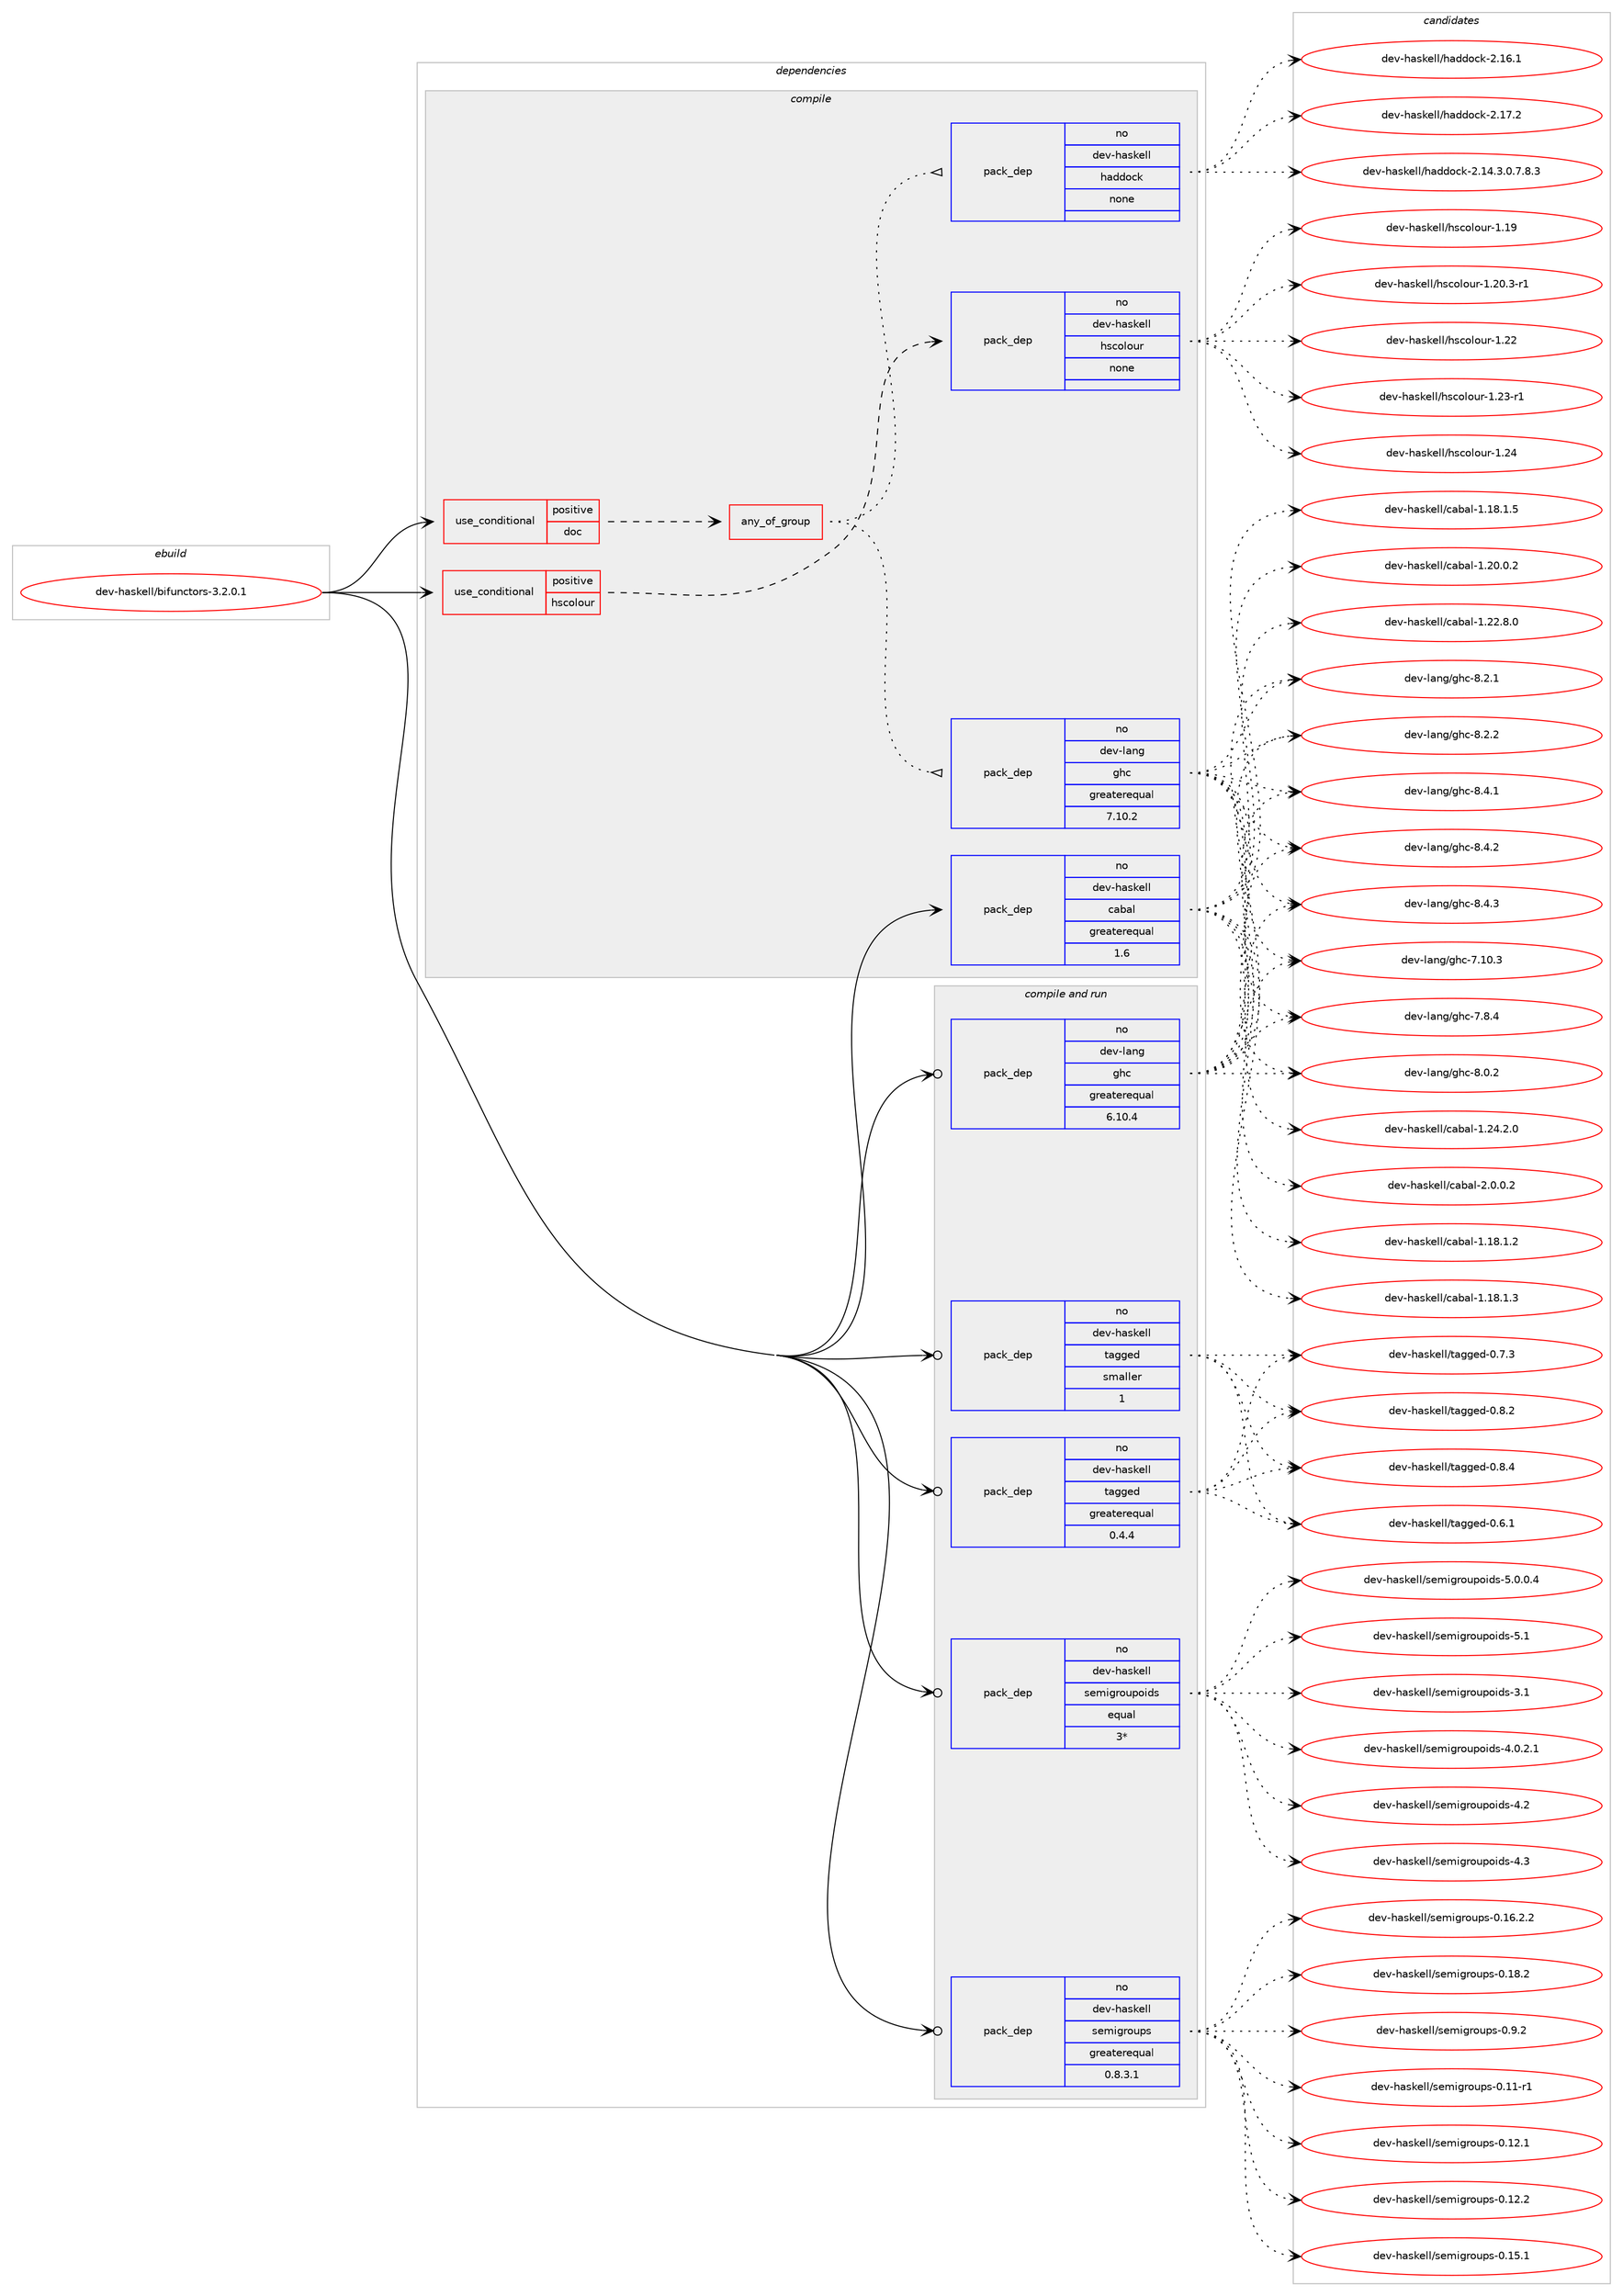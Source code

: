 digraph prolog {

# *************
# Graph options
# *************

newrank=true;
concentrate=true;
compound=true;
graph [rankdir=LR,fontname=Helvetica,fontsize=10,ranksep=1.5];#, ranksep=2.5, nodesep=0.2];
edge  [arrowhead=vee];
node  [fontname=Helvetica,fontsize=10];

# **********
# The ebuild
# **********

subgraph cluster_leftcol {
color=gray;
rank=same;
label=<<i>ebuild</i>>;
id [label="dev-haskell/bifunctors-3.2.0.1", color=red, width=4, href="../dev-haskell/bifunctors-3.2.0.1.svg"];
}

# ****************
# The dependencies
# ****************

subgraph cluster_midcol {
color=gray;
label=<<i>dependencies</i>>;
subgraph cluster_compile {
fillcolor="#eeeeee";
style=filled;
label=<<i>compile</i>>;
subgraph cond358698 {
dependency1326930 [label=<<TABLE BORDER="0" CELLBORDER="1" CELLSPACING="0" CELLPADDING="4"><TR><TD ROWSPAN="3" CELLPADDING="10">use_conditional</TD></TR><TR><TD>positive</TD></TR><TR><TD>doc</TD></TR></TABLE>>, shape=none, color=red];
subgraph any20568 {
dependency1326931 [label=<<TABLE BORDER="0" CELLBORDER="1" CELLSPACING="0" CELLPADDING="4"><TR><TD CELLPADDING="10">any_of_group</TD></TR></TABLE>>, shape=none, color=red];subgraph pack947112 {
dependency1326932 [label=<<TABLE BORDER="0" CELLBORDER="1" CELLSPACING="0" CELLPADDING="4" WIDTH="220"><TR><TD ROWSPAN="6" CELLPADDING="30">pack_dep</TD></TR><TR><TD WIDTH="110">no</TD></TR><TR><TD>dev-haskell</TD></TR><TR><TD>haddock</TD></TR><TR><TD>none</TD></TR><TR><TD></TD></TR></TABLE>>, shape=none, color=blue];
}
dependency1326931:e -> dependency1326932:w [weight=20,style="dotted",arrowhead="oinv"];
subgraph pack947113 {
dependency1326933 [label=<<TABLE BORDER="0" CELLBORDER="1" CELLSPACING="0" CELLPADDING="4" WIDTH="220"><TR><TD ROWSPAN="6" CELLPADDING="30">pack_dep</TD></TR><TR><TD WIDTH="110">no</TD></TR><TR><TD>dev-lang</TD></TR><TR><TD>ghc</TD></TR><TR><TD>greaterequal</TD></TR><TR><TD>7.10.2</TD></TR></TABLE>>, shape=none, color=blue];
}
dependency1326931:e -> dependency1326933:w [weight=20,style="dotted",arrowhead="oinv"];
}
dependency1326930:e -> dependency1326931:w [weight=20,style="dashed",arrowhead="vee"];
}
id:e -> dependency1326930:w [weight=20,style="solid",arrowhead="vee"];
subgraph cond358699 {
dependency1326934 [label=<<TABLE BORDER="0" CELLBORDER="1" CELLSPACING="0" CELLPADDING="4"><TR><TD ROWSPAN="3" CELLPADDING="10">use_conditional</TD></TR><TR><TD>positive</TD></TR><TR><TD>hscolour</TD></TR></TABLE>>, shape=none, color=red];
subgraph pack947114 {
dependency1326935 [label=<<TABLE BORDER="0" CELLBORDER="1" CELLSPACING="0" CELLPADDING="4" WIDTH="220"><TR><TD ROWSPAN="6" CELLPADDING="30">pack_dep</TD></TR><TR><TD WIDTH="110">no</TD></TR><TR><TD>dev-haskell</TD></TR><TR><TD>hscolour</TD></TR><TR><TD>none</TD></TR><TR><TD></TD></TR></TABLE>>, shape=none, color=blue];
}
dependency1326934:e -> dependency1326935:w [weight=20,style="dashed",arrowhead="vee"];
}
id:e -> dependency1326934:w [weight=20,style="solid",arrowhead="vee"];
subgraph pack947115 {
dependency1326936 [label=<<TABLE BORDER="0" CELLBORDER="1" CELLSPACING="0" CELLPADDING="4" WIDTH="220"><TR><TD ROWSPAN="6" CELLPADDING="30">pack_dep</TD></TR><TR><TD WIDTH="110">no</TD></TR><TR><TD>dev-haskell</TD></TR><TR><TD>cabal</TD></TR><TR><TD>greaterequal</TD></TR><TR><TD>1.6</TD></TR></TABLE>>, shape=none, color=blue];
}
id:e -> dependency1326936:w [weight=20,style="solid",arrowhead="vee"];
}
subgraph cluster_compileandrun {
fillcolor="#eeeeee";
style=filled;
label=<<i>compile and run</i>>;
subgraph pack947116 {
dependency1326937 [label=<<TABLE BORDER="0" CELLBORDER="1" CELLSPACING="0" CELLPADDING="4" WIDTH="220"><TR><TD ROWSPAN="6" CELLPADDING="30">pack_dep</TD></TR><TR><TD WIDTH="110">no</TD></TR><TR><TD>dev-haskell</TD></TR><TR><TD>semigroupoids</TD></TR><TR><TD>equal</TD></TR><TR><TD>3*</TD></TR></TABLE>>, shape=none, color=blue];
}
id:e -> dependency1326937:w [weight=20,style="solid",arrowhead="odotvee"];
subgraph pack947117 {
dependency1326938 [label=<<TABLE BORDER="0" CELLBORDER="1" CELLSPACING="0" CELLPADDING="4" WIDTH="220"><TR><TD ROWSPAN="6" CELLPADDING="30">pack_dep</TD></TR><TR><TD WIDTH="110">no</TD></TR><TR><TD>dev-haskell</TD></TR><TR><TD>semigroups</TD></TR><TR><TD>greaterequal</TD></TR><TR><TD>0.8.3.1</TD></TR></TABLE>>, shape=none, color=blue];
}
id:e -> dependency1326938:w [weight=20,style="solid",arrowhead="odotvee"];
subgraph pack947118 {
dependency1326939 [label=<<TABLE BORDER="0" CELLBORDER="1" CELLSPACING="0" CELLPADDING="4" WIDTH="220"><TR><TD ROWSPAN="6" CELLPADDING="30">pack_dep</TD></TR><TR><TD WIDTH="110">no</TD></TR><TR><TD>dev-haskell</TD></TR><TR><TD>tagged</TD></TR><TR><TD>greaterequal</TD></TR><TR><TD>0.4.4</TD></TR></TABLE>>, shape=none, color=blue];
}
id:e -> dependency1326939:w [weight=20,style="solid",arrowhead="odotvee"];
subgraph pack947119 {
dependency1326940 [label=<<TABLE BORDER="0" CELLBORDER="1" CELLSPACING="0" CELLPADDING="4" WIDTH="220"><TR><TD ROWSPAN="6" CELLPADDING="30">pack_dep</TD></TR><TR><TD WIDTH="110">no</TD></TR><TR><TD>dev-haskell</TD></TR><TR><TD>tagged</TD></TR><TR><TD>smaller</TD></TR><TR><TD>1</TD></TR></TABLE>>, shape=none, color=blue];
}
id:e -> dependency1326940:w [weight=20,style="solid",arrowhead="odotvee"];
subgraph pack947120 {
dependency1326941 [label=<<TABLE BORDER="0" CELLBORDER="1" CELLSPACING="0" CELLPADDING="4" WIDTH="220"><TR><TD ROWSPAN="6" CELLPADDING="30">pack_dep</TD></TR><TR><TD WIDTH="110">no</TD></TR><TR><TD>dev-lang</TD></TR><TR><TD>ghc</TD></TR><TR><TD>greaterequal</TD></TR><TR><TD>6.10.4</TD></TR></TABLE>>, shape=none, color=blue];
}
id:e -> dependency1326941:w [weight=20,style="solid",arrowhead="odotvee"];
}
subgraph cluster_run {
fillcolor="#eeeeee";
style=filled;
label=<<i>run</i>>;
}
}

# **************
# The candidates
# **************

subgraph cluster_choices {
rank=same;
color=gray;
label=<<i>candidates</i>>;

subgraph choice947112 {
color=black;
nodesep=1;
choice1001011184510497115107101108108471049710010011199107455046495246514648465546564651 [label="dev-haskell/haddock-2.14.3.0.7.8.3", color=red, width=4,href="../dev-haskell/haddock-2.14.3.0.7.8.3.svg"];
choice100101118451049711510710110810847104971001001119910745504649544649 [label="dev-haskell/haddock-2.16.1", color=red, width=4,href="../dev-haskell/haddock-2.16.1.svg"];
choice100101118451049711510710110810847104971001001119910745504649554650 [label="dev-haskell/haddock-2.17.2", color=red, width=4,href="../dev-haskell/haddock-2.17.2.svg"];
dependency1326932:e -> choice1001011184510497115107101108108471049710010011199107455046495246514648465546564651:w [style=dotted,weight="100"];
dependency1326932:e -> choice100101118451049711510710110810847104971001001119910745504649544649:w [style=dotted,weight="100"];
dependency1326932:e -> choice100101118451049711510710110810847104971001001119910745504649554650:w [style=dotted,weight="100"];
}
subgraph choice947113 {
color=black;
nodesep=1;
choice1001011184510897110103471031049945554649484651 [label="dev-lang/ghc-7.10.3", color=red, width=4,href="../dev-lang/ghc-7.10.3.svg"];
choice10010111845108971101034710310499455546564652 [label="dev-lang/ghc-7.8.4", color=red, width=4,href="../dev-lang/ghc-7.8.4.svg"];
choice10010111845108971101034710310499455646484650 [label="dev-lang/ghc-8.0.2", color=red, width=4,href="../dev-lang/ghc-8.0.2.svg"];
choice10010111845108971101034710310499455646504649 [label="dev-lang/ghc-8.2.1", color=red, width=4,href="../dev-lang/ghc-8.2.1.svg"];
choice10010111845108971101034710310499455646504650 [label="dev-lang/ghc-8.2.2", color=red, width=4,href="../dev-lang/ghc-8.2.2.svg"];
choice10010111845108971101034710310499455646524649 [label="dev-lang/ghc-8.4.1", color=red, width=4,href="../dev-lang/ghc-8.4.1.svg"];
choice10010111845108971101034710310499455646524650 [label="dev-lang/ghc-8.4.2", color=red, width=4,href="../dev-lang/ghc-8.4.2.svg"];
choice10010111845108971101034710310499455646524651 [label="dev-lang/ghc-8.4.3", color=red, width=4,href="../dev-lang/ghc-8.4.3.svg"];
dependency1326933:e -> choice1001011184510897110103471031049945554649484651:w [style=dotted,weight="100"];
dependency1326933:e -> choice10010111845108971101034710310499455546564652:w [style=dotted,weight="100"];
dependency1326933:e -> choice10010111845108971101034710310499455646484650:w [style=dotted,weight="100"];
dependency1326933:e -> choice10010111845108971101034710310499455646504649:w [style=dotted,weight="100"];
dependency1326933:e -> choice10010111845108971101034710310499455646504650:w [style=dotted,weight="100"];
dependency1326933:e -> choice10010111845108971101034710310499455646524649:w [style=dotted,weight="100"];
dependency1326933:e -> choice10010111845108971101034710310499455646524650:w [style=dotted,weight="100"];
dependency1326933:e -> choice10010111845108971101034710310499455646524651:w [style=dotted,weight="100"];
}
subgraph choice947114 {
color=black;
nodesep=1;
choice100101118451049711510710110810847104115991111081111171144549464957 [label="dev-haskell/hscolour-1.19", color=red, width=4,href="../dev-haskell/hscolour-1.19.svg"];
choice10010111845104971151071011081084710411599111108111117114454946504846514511449 [label="dev-haskell/hscolour-1.20.3-r1", color=red, width=4,href="../dev-haskell/hscolour-1.20.3-r1.svg"];
choice100101118451049711510710110810847104115991111081111171144549465050 [label="dev-haskell/hscolour-1.22", color=red, width=4,href="../dev-haskell/hscolour-1.22.svg"];
choice1001011184510497115107101108108471041159911110811111711445494650514511449 [label="dev-haskell/hscolour-1.23-r1", color=red, width=4,href="../dev-haskell/hscolour-1.23-r1.svg"];
choice100101118451049711510710110810847104115991111081111171144549465052 [label="dev-haskell/hscolour-1.24", color=red, width=4,href="../dev-haskell/hscolour-1.24.svg"];
dependency1326935:e -> choice100101118451049711510710110810847104115991111081111171144549464957:w [style=dotted,weight="100"];
dependency1326935:e -> choice10010111845104971151071011081084710411599111108111117114454946504846514511449:w [style=dotted,weight="100"];
dependency1326935:e -> choice100101118451049711510710110810847104115991111081111171144549465050:w [style=dotted,weight="100"];
dependency1326935:e -> choice1001011184510497115107101108108471041159911110811111711445494650514511449:w [style=dotted,weight="100"];
dependency1326935:e -> choice100101118451049711510710110810847104115991111081111171144549465052:w [style=dotted,weight="100"];
}
subgraph choice947115 {
color=black;
nodesep=1;
choice10010111845104971151071011081084799979897108454946495646494650 [label="dev-haskell/cabal-1.18.1.2", color=red, width=4,href="../dev-haskell/cabal-1.18.1.2.svg"];
choice10010111845104971151071011081084799979897108454946495646494651 [label="dev-haskell/cabal-1.18.1.3", color=red, width=4,href="../dev-haskell/cabal-1.18.1.3.svg"];
choice10010111845104971151071011081084799979897108454946495646494653 [label="dev-haskell/cabal-1.18.1.5", color=red, width=4,href="../dev-haskell/cabal-1.18.1.5.svg"];
choice10010111845104971151071011081084799979897108454946504846484650 [label="dev-haskell/cabal-1.20.0.2", color=red, width=4,href="../dev-haskell/cabal-1.20.0.2.svg"];
choice10010111845104971151071011081084799979897108454946505046564648 [label="dev-haskell/cabal-1.22.8.0", color=red, width=4,href="../dev-haskell/cabal-1.22.8.0.svg"];
choice10010111845104971151071011081084799979897108454946505246504648 [label="dev-haskell/cabal-1.24.2.0", color=red, width=4,href="../dev-haskell/cabal-1.24.2.0.svg"];
choice100101118451049711510710110810847999798971084550464846484650 [label="dev-haskell/cabal-2.0.0.2", color=red, width=4,href="../dev-haskell/cabal-2.0.0.2.svg"];
dependency1326936:e -> choice10010111845104971151071011081084799979897108454946495646494650:w [style=dotted,weight="100"];
dependency1326936:e -> choice10010111845104971151071011081084799979897108454946495646494651:w [style=dotted,weight="100"];
dependency1326936:e -> choice10010111845104971151071011081084799979897108454946495646494653:w [style=dotted,weight="100"];
dependency1326936:e -> choice10010111845104971151071011081084799979897108454946504846484650:w [style=dotted,weight="100"];
dependency1326936:e -> choice10010111845104971151071011081084799979897108454946505046564648:w [style=dotted,weight="100"];
dependency1326936:e -> choice10010111845104971151071011081084799979897108454946505246504648:w [style=dotted,weight="100"];
dependency1326936:e -> choice100101118451049711510710110810847999798971084550464846484650:w [style=dotted,weight="100"];
}
subgraph choice947116 {
color=black;
nodesep=1;
choice10010111845104971151071011081084711510110910510311411111711211110510011545514649 [label="dev-haskell/semigroupoids-3.1", color=red, width=4,href="../dev-haskell/semigroupoids-3.1.svg"];
choice1001011184510497115107101108108471151011091051031141111171121111051001154552464846504649 [label="dev-haskell/semigroupoids-4.0.2.1", color=red, width=4,href="../dev-haskell/semigroupoids-4.0.2.1.svg"];
choice10010111845104971151071011081084711510110910510311411111711211110510011545524650 [label="dev-haskell/semigroupoids-4.2", color=red, width=4,href="../dev-haskell/semigroupoids-4.2.svg"];
choice10010111845104971151071011081084711510110910510311411111711211110510011545524651 [label="dev-haskell/semigroupoids-4.3", color=red, width=4,href="../dev-haskell/semigroupoids-4.3.svg"];
choice1001011184510497115107101108108471151011091051031141111171121111051001154553464846484652 [label="dev-haskell/semigroupoids-5.0.0.4", color=red, width=4,href="../dev-haskell/semigroupoids-5.0.0.4.svg"];
choice10010111845104971151071011081084711510110910510311411111711211110510011545534649 [label="dev-haskell/semigroupoids-5.1", color=red, width=4,href="../dev-haskell/semigroupoids-5.1.svg"];
dependency1326937:e -> choice10010111845104971151071011081084711510110910510311411111711211110510011545514649:w [style=dotted,weight="100"];
dependency1326937:e -> choice1001011184510497115107101108108471151011091051031141111171121111051001154552464846504649:w [style=dotted,weight="100"];
dependency1326937:e -> choice10010111845104971151071011081084711510110910510311411111711211110510011545524650:w [style=dotted,weight="100"];
dependency1326937:e -> choice10010111845104971151071011081084711510110910510311411111711211110510011545524651:w [style=dotted,weight="100"];
dependency1326937:e -> choice1001011184510497115107101108108471151011091051031141111171121111051001154553464846484652:w [style=dotted,weight="100"];
dependency1326937:e -> choice10010111845104971151071011081084711510110910510311411111711211110510011545534649:w [style=dotted,weight="100"];
}
subgraph choice947117 {
color=black;
nodesep=1;
choice10010111845104971151071011081084711510110910510311411111711211545484649494511449 [label="dev-haskell/semigroups-0.11-r1", color=red, width=4,href="../dev-haskell/semigroups-0.11-r1.svg"];
choice10010111845104971151071011081084711510110910510311411111711211545484649504649 [label="dev-haskell/semigroups-0.12.1", color=red, width=4,href="../dev-haskell/semigroups-0.12.1.svg"];
choice10010111845104971151071011081084711510110910510311411111711211545484649504650 [label="dev-haskell/semigroups-0.12.2", color=red, width=4,href="../dev-haskell/semigroups-0.12.2.svg"];
choice10010111845104971151071011081084711510110910510311411111711211545484649534649 [label="dev-haskell/semigroups-0.15.1", color=red, width=4,href="../dev-haskell/semigroups-0.15.1.svg"];
choice100101118451049711510710110810847115101109105103114111117112115454846495446504650 [label="dev-haskell/semigroups-0.16.2.2", color=red, width=4,href="../dev-haskell/semigroups-0.16.2.2.svg"];
choice10010111845104971151071011081084711510110910510311411111711211545484649564650 [label="dev-haskell/semigroups-0.18.2", color=red, width=4,href="../dev-haskell/semigroups-0.18.2.svg"];
choice100101118451049711510710110810847115101109105103114111117112115454846574650 [label="dev-haskell/semigroups-0.9.2", color=red, width=4,href="../dev-haskell/semigroups-0.9.2.svg"];
dependency1326938:e -> choice10010111845104971151071011081084711510110910510311411111711211545484649494511449:w [style=dotted,weight="100"];
dependency1326938:e -> choice10010111845104971151071011081084711510110910510311411111711211545484649504649:w [style=dotted,weight="100"];
dependency1326938:e -> choice10010111845104971151071011081084711510110910510311411111711211545484649504650:w [style=dotted,weight="100"];
dependency1326938:e -> choice10010111845104971151071011081084711510110910510311411111711211545484649534649:w [style=dotted,weight="100"];
dependency1326938:e -> choice100101118451049711510710110810847115101109105103114111117112115454846495446504650:w [style=dotted,weight="100"];
dependency1326938:e -> choice10010111845104971151071011081084711510110910510311411111711211545484649564650:w [style=dotted,weight="100"];
dependency1326938:e -> choice100101118451049711510710110810847115101109105103114111117112115454846574650:w [style=dotted,weight="100"];
}
subgraph choice947118 {
color=black;
nodesep=1;
choice10010111845104971151071011081084711697103103101100454846544649 [label="dev-haskell/tagged-0.6.1", color=red, width=4,href="../dev-haskell/tagged-0.6.1.svg"];
choice10010111845104971151071011081084711697103103101100454846554651 [label="dev-haskell/tagged-0.7.3", color=red, width=4,href="../dev-haskell/tagged-0.7.3.svg"];
choice10010111845104971151071011081084711697103103101100454846564650 [label="dev-haskell/tagged-0.8.2", color=red, width=4,href="../dev-haskell/tagged-0.8.2.svg"];
choice10010111845104971151071011081084711697103103101100454846564652 [label="dev-haskell/tagged-0.8.4", color=red, width=4,href="../dev-haskell/tagged-0.8.4.svg"];
dependency1326939:e -> choice10010111845104971151071011081084711697103103101100454846544649:w [style=dotted,weight="100"];
dependency1326939:e -> choice10010111845104971151071011081084711697103103101100454846554651:w [style=dotted,weight="100"];
dependency1326939:e -> choice10010111845104971151071011081084711697103103101100454846564650:w [style=dotted,weight="100"];
dependency1326939:e -> choice10010111845104971151071011081084711697103103101100454846564652:w [style=dotted,weight="100"];
}
subgraph choice947119 {
color=black;
nodesep=1;
choice10010111845104971151071011081084711697103103101100454846544649 [label="dev-haskell/tagged-0.6.1", color=red, width=4,href="../dev-haskell/tagged-0.6.1.svg"];
choice10010111845104971151071011081084711697103103101100454846554651 [label="dev-haskell/tagged-0.7.3", color=red, width=4,href="../dev-haskell/tagged-0.7.3.svg"];
choice10010111845104971151071011081084711697103103101100454846564650 [label="dev-haskell/tagged-0.8.2", color=red, width=4,href="../dev-haskell/tagged-0.8.2.svg"];
choice10010111845104971151071011081084711697103103101100454846564652 [label="dev-haskell/tagged-0.8.4", color=red, width=4,href="../dev-haskell/tagged-0.8.4.svg"];
dependency1326940:e -> choice10010111845104971151071011081084711697103103101100454846544649:w [style=dotted,weight="100"];
dependency1326940:e -> choice10010111845104971151071011081084711697103103101100454846554651:w [style=dotted,weight="100"];
dependency1326940:e -> choice10010111845104971151071011081084711697103103101100454846564650:w [style=dotted,weight="100"];
dependency1326940:e -> choice10010111845104971151071011081084711697103103101100454846564652:w [style=dotted,weight="100"];
}
subgraph choice947120 {
color=black;
nodesep=1;
choice1001011184510897110103471031049945554649484651 [label="dev-lang/ghc-7.10.3", color=red, width=4,href="../dev-lang/ghc-7.10.3.svg"];
choice10010111845108971101034710310499455546564652 [label="dev-lang/ghc-7.8.4", color=red, width=4,href="../dev-lang/ghc-7.8.4.svg"];
choice10010111845108971101034710310499455646484650 [label="dev-lang/ghc-8.0.2", color=red, width=4,href="../dev-lang/ghc-8.0.2.svg"];
choice10010111845108971101034710310499455646504649 [label="dev-lang/ghc-8.2.1", color=red, width=4,href="../dev-lang/ghc-8.2.1.svg"];
choice10010111845108971101034710310499455646504650 [label="dev-lang/ghc-8.2.2", color=red, width=4,href="../dev-lang/ghc-8.2.2.svg"];
choice10010111845108971101034710310499455646524649 [label="dev-lang/ghc-8.4.1", color=red, width=4,href="../dev-lang/ghc-8.4.1.svg"];
choice10010111845108971101034710310499455646524650 [label="dev-lang/ghc-8.4.2", color=red, width=4,href="../dev-lang/ghc-8.4.2.svg"];
choice10010111845108971101034710310499455646524651 [label="dev-lang/ghc-8.4.3", color=red, width=4,href="../dev-lang/ghc-8.4.3.svg"];
dependency1326941:e -> choice1001011184510897110103471031049945554649484651:w [style=dotted,weight="100"];
dependency1326941:e -> choice10010111845108971101034710310499455546564652:w [style=dotted,weight="100"];
dependency1326941:e -> choice10010111845108971101034710310499455646484650:w [style=dotted,weight="100"];
dependency1326941:e -> choice10010111845108971101034710310499455646504649:w [style=dotted,weight="100"];
dependency1326941:e -> choice10010111845108971101034710310499455646504650:w [style=dotted,weight="100"];
dependency1326941:e -> choice10010111845108971101034710310499455646524649:w [style=dotted,weight="100"];
dependency1326941:e -> choice10010111845108971101034710310499455646524650:w [style=dotted,weight="100"];
dependency1326941:e -> choice10010111845108971101034710310499455646524651:w [style=dotted,weight="100"];
}
}

}
